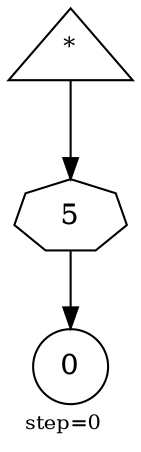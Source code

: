 digraph {
  graph  [labelloc=bottom,labeljust=left,fontsize="10",label="step=0"];
  "412" [shape=circle,peripheries="1",label=<0>,labelfontcolor=black,color=black];
  "413" [shape=triangle,peripheries="1",label=<<SUP>*</SUP>>,labelfontcolor=black,color=black];
  "414" [label=<5>,peripheries="1",color=black,shape=septagon];
  "413" -> "414" [color=black];
  "414" -> "412" [color=black];
}
